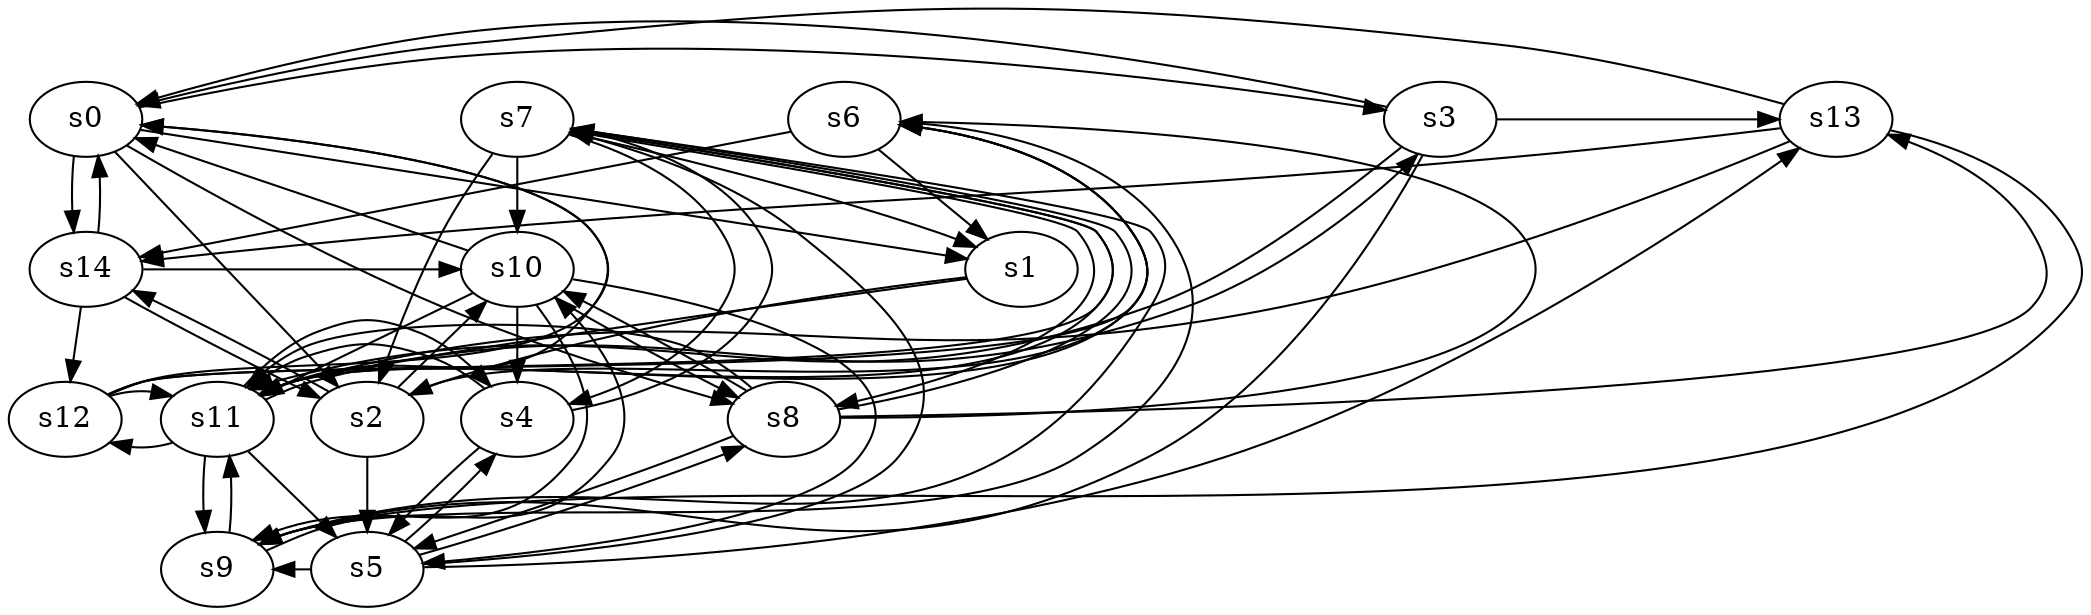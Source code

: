 digraph game_0655_complex_15 {
    s0 [name="s0", player=1];
    s1 [name="s1", player=0];
    s2 [name="s2", player=0];
    s3 [name="s3", player=0, target=1];
    s4 [name="s4", player=0];
    s5 [name="s5", player=0, target=1];
    s6 [name="s6", player=0];
    s7 [name="s7", player=0, target=1];
    s8 [name="s8", player=0];
    s9 [name="s9", player=1];
    s10 [name="s10", player=0];
    s11 [name="s11", player=0, target=1];
    s12 [name="s12", player=1];
    s13 [name="s13", player=1];
    s14 [name="s14", player=1, target=1];

    s0 -> s1 [constraint="time % 4 == 0 || time % 3 == 2"];
    s0 -> s2 [constraint="!(time % 5 == 2)"];
    s0 -> s3 [constraint="!(time % 2 == 1)"];
    s0 -> s8 [constraint="time == 7 || time == 8 || time == 13 || time == 19"];
    s0 -> s14;
    s1 -> s2 [constraint="!(time % 4 == 0)"];
    s1 -> s11 [constraint="time % 5 == 1 || time % 3 == 1"];
    s2 -> s5;
    s2 -> s6 [constraint="time == 3 || time == 5 || time == 9 || time == 13 || time == 17"];
    s2 -> s10 [constraint="time % 3 == 1"];
    s2 -> s14 [constraint="time % 2 == 1 && time % 5 == 0"];
    s3 -> s0 [constraint="time % 2 == 1 || time % 4 == 2"];
    s3 -> s9 [constraint="time % 3 == 0 && time % 4 == 3"];
    s3 -> s11 [constraint="time % 4 == 1 || time % 5 == 0"];
    s3 -> s13 [constraint="time % 5 == 1 || time % 5 == 4"];
    s4 -> s5;
    s4 -> s7 [constraint="time % 3 == 1 && time % 5 == 1"];
    s4 -> s11 [constraint="time % 5 == 0 || time % 5 == 0"];
    s5 -> s4 [constraint="time == 3 || time == 6 || time == 15"];
    s5 -> s7 [constraint="time == 10 || time == 17 || time == 22"];
    s5 -> s8 [constraint="time == 2 || time == 13 || time == 15"];
    s5 -> s9 [constraint="time % 4 == 2 && time % 5 == 3"];
    s5 -> s13 [constraint="time == 5 || time == 16"];
    s6 -> s1 [constraint="time % 3 == 1 || time % 4 == 3"];
    s6 -> s9 [constraint="time == 17"];
    s6 -> s14 [constraint="time % 2 == 0 || time % 5 == 4"];
    s7 -> s1;
    s7 -> s2;
    s7 -> s4 [constraint="time % 4 == 2 || time % 3 == 0"];
    s7 -> s8 [constraint="time % 5 == 0"];
    s7 -> s9 [constraint="time % 3 == 1 && time % 4 == 1"];
    s7 -> s10;
    s8 -> s5 [constraint="time % 3 == 1 && time % 4 == 0"];
    s8 -> s6 [constraint="time % 3 == 0 || time % 5 == 2"];
    s8 -> s7 [constraint="!(time % 3 == 2)"];
    s8 -> s10 [constraint="time == 10 || time == 12 || time == 19 || time == 22 || time == 27"];
    s8 -> s11 [constraint="time % 2 == 1"];
    s8 -> s13 [constraint="time % 4 == 2 || time % 3 == 1"];
    s9 -> s10 [constraint="time == 1 || time == 5 || time == 14 || time == 16 || time == 18"];
    s9 -> s11 [constraint="!(time % 3 == 2)"];
    s10 -> s0 [constraint="!(time % 5 == 2)"];
    s10 -> s4;
    s10 -> s5 [constraint="time % 2 == 0 && time % 5 == 1"];
    s10 -> s8;
    s10 -> s9 [constraint="time % 2 == 0 && time % 3 == 2"];
    s10 -> s11 [constraint="time % 4 == 3"];
    s11 -> s0 [constraint="time % 2 == 1"];
    s11 -> s3 [constraint="!(time % 3 == 0)"];
    s11 -> s4 [constraint="!(time % 6 == 2)"];
    s11 -> s5;
    s11 -> s6 [constraint="time % 3 == 1 && time % 5 == 3"];
    s11 -> s7 [constraint="time % 4 == 2 || time % 2 == 1"];
    s11 -> s9;
    s11 -> s12 [constraint="!(time % 2 == 0)"];
    s12 -> s0 [constraint="time % 4 == 1 && time % 3 == 0"];
    s12 -> s6 [constraint="time % 2 == 1 || time % 5 == 0"];
    s12 -> s7 [constraint="!(time % 4 == 2)"];
    s12 -> s11 [constraint="time == 3 || time == 13 || time == 17"];
    s13 -> s0 [constraint="time % 5 == 0 || time % 4 == 0"];
    s13 -> s9 [constraint="time % 3 == 1 && time % 3 == 0"];
    s13 -> s11 [constraint="time % 5 == 1"];
    s13 -> s14 [constraint="time == 4 || time == 5 || time == 14"];
    s14 -> s0 [constraint="time % 5 == 3"];
    s14 -> s2;
    s14 -> s10 [constraint="time % 4 == 3 && time % 4 == 3"];
    s14 -> s12;
}
